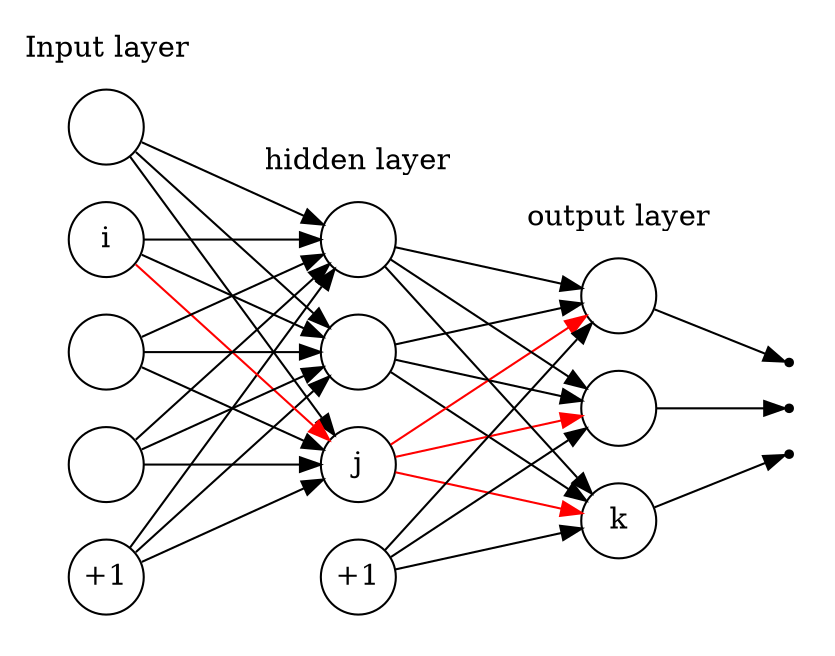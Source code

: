 digraph G {
  ordering="out";
        rankdir=LR
	splines=line
        
        node [fixedsize=true];

        subgraph cluster_0 {
		color=white;
		node [style=solid, shape=circle];
		b1 x1 x2 x3 x4 ;
		label = "Input layer";
	}

	subgraph cluster_1 {
		color=white;
		node [style=solid, shape=circle];
		a b c b2;
		label = "hidden layer";
	}

	subgraph cluster_2 {
		color=white;
		node [style=solid, shape=circle];
		o0 o1 o2;
		label="output layer";
	}

	subgraph cluster_3 {
		color=white;
		node [shape=point];
		u,v,w;
	}

        
        b1, b2 [label="+1"];
        o0,o2,a,c [label=""]
        b [label="j"]
        o1 [label="k"]
        x1,x3,x4 [label=""]
        x2 [label="i"]
        b -> o0,o1,o2 [color = red];
        
        a,c,b2 -> o0,o1,o2;
        o0 -> u;
        o2 -> w;
        
        o1 -> v;
        
        
        
      
        x1 -> a,b,c;
        x2 -> a,c;
        x2 -> b [color = red];
        x3 -> a,b,c;
        x4 -> a,b,c;
        b1 -> a,b,c;
        
}

